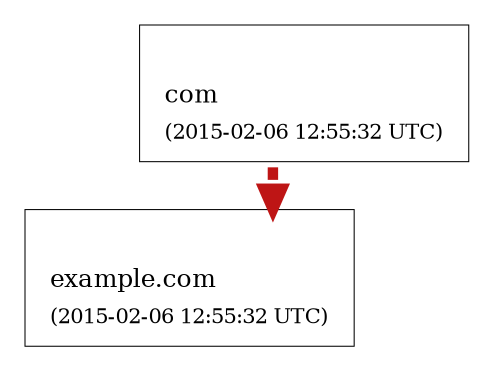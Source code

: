 digraph {
  graph [compound=true, rankdir=BT, ranksep=0.3];
	node [label="\N",
		penwidth=1.5
	];
	edge [penwidth=1.5];

  subgraph "cluster_com" {
		graph [label=<<TABLE BORDER="0"><TR><TD ALIGN="LEFT"><FONT POINT-SIZE="12">com</FONT></TD></TR><TR><TD ALIGN="LEFT"><FONT POINT-SIZE="10">(2015-02-06 12:55:32 UTC)</FONT></TD></TR></TABLE>>,
				labeljust=l,
				penwidth=0.5
		];
		"cluster_com_top" [shape=point, style=invis];
		"cluster_com_bottom" [shape=point, style=invis];
	}

  subgraph "cluster_example.com" {
		graph [label=<<TABLE BORDER="0"><TR><TD ALIGN="LEFT"><FONT POINT-SIZE="12">example.com</FONT></TD></TR><TR><TD ALIGN="LEFT"><FONT POINT-SIZE="10">(2015-02-06 12:55:32 UTC)</FONT></TD></TR></TABLE>>,
				labeljust=l,
				penwidth=0.5
		];
		"cluster_example.com_top" [shape=point, style=invis];
		"cluster_example.com_bottom" [shape=point, style=invis];
  }
	"cluster_example.com_top" -> cluster_com_bottom [color="#be1515",
		dir=back,
		lhead=cluster_com,
		ltail="cluster_example.com",
		minlen=2,
		penwidth=5.0,
		style=dashed];
}
